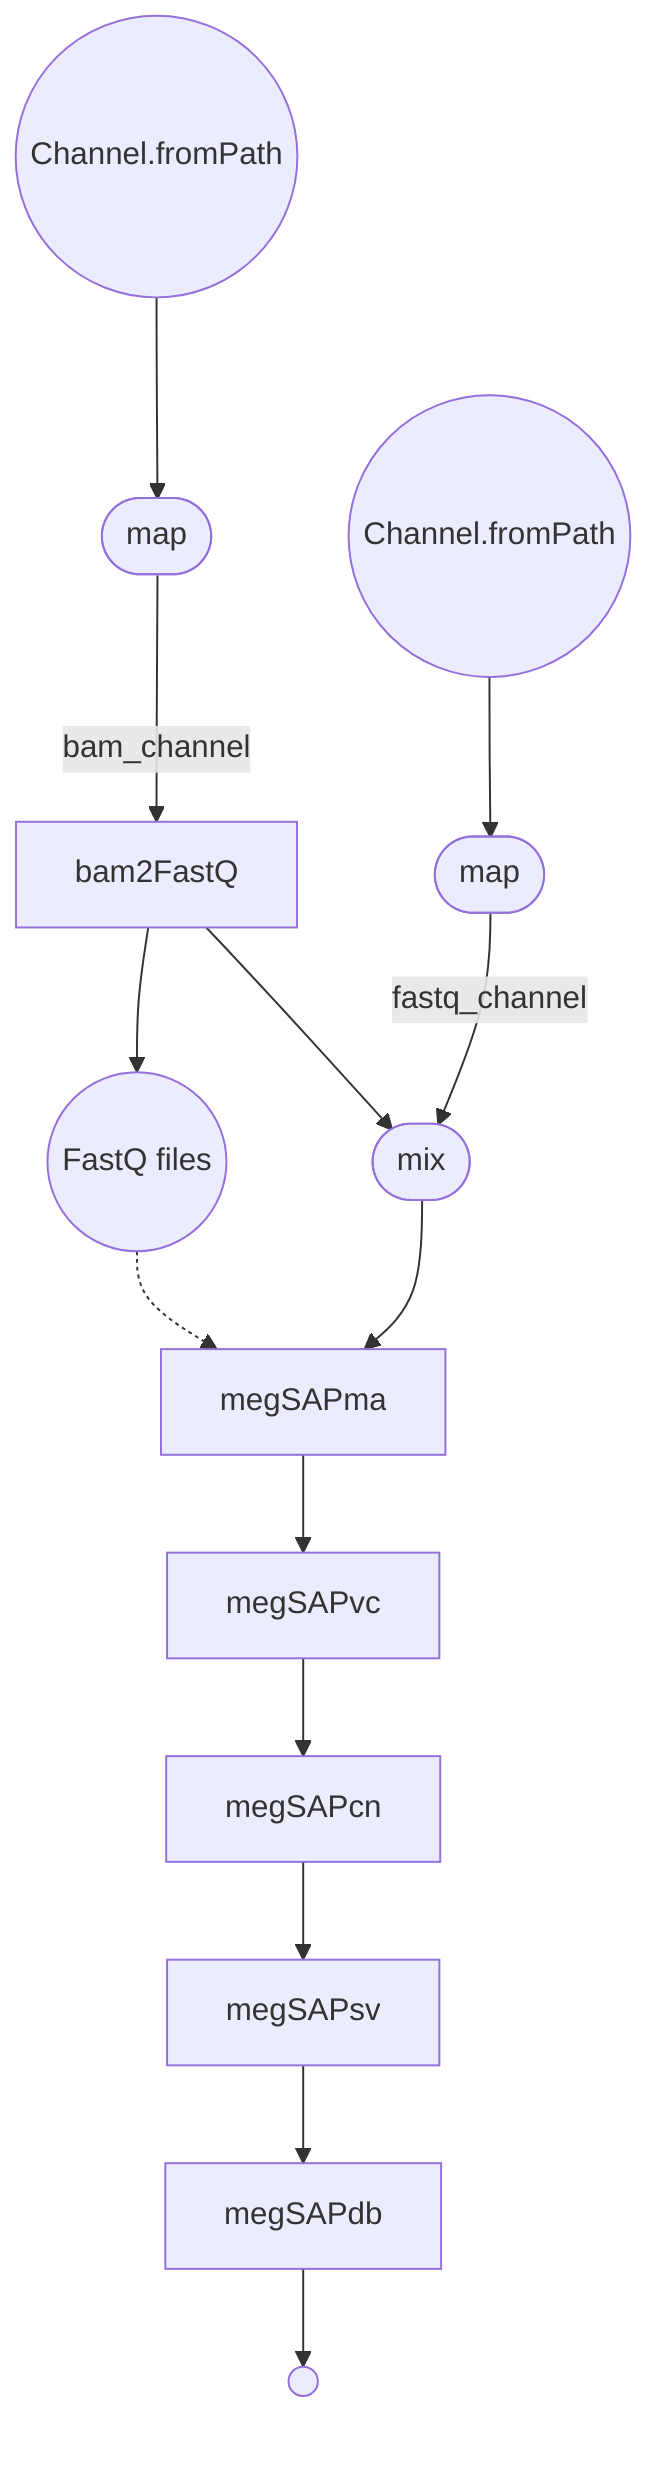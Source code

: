 flowchart TD
    p0((Channel.fromPath))
    p1([map])
    p2[bam2FastQ]
    p3((FastQ files))
    p4((Channel.fromPath))
    p5([map])
    p6([mix])
    p7[megSAPma]
    p8[megSAPvc]
    p9[megSAPcn]
    p10[megSAPsv]
    p11[megSAPdb]
    p12(( ))
    p0 --> p1
    p1 -->|bam_channel| p2
    p2 --> p3
    p2 --> p6
    p4 --> p5
    p5 -->|fastq_channel| p6
    p6 --> p7
    p7 --> p8
    p8 --> p9
    p9 --> p10
    p10 --> p11
    p11 --> p12
    p3 -.-> p7